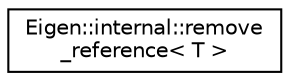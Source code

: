 digraph "Graphical Class Hierarchy"
{
  edge [fontname="Helvetica",fontsize="10",labelfontname="Helvetica",labelfontsize="10"];
  node [fontname="Helvetica",fontsize="10",shape=record];
  rankdir="LR";
  Node1 [label="Eigen::internal::remove\l_reference\< T \>",height=0.2,width=0.4,color="black", fillcolor="white", style="filled",URL="$struct_eigen_1_1internal_1_1remove__reference.html"];
}
